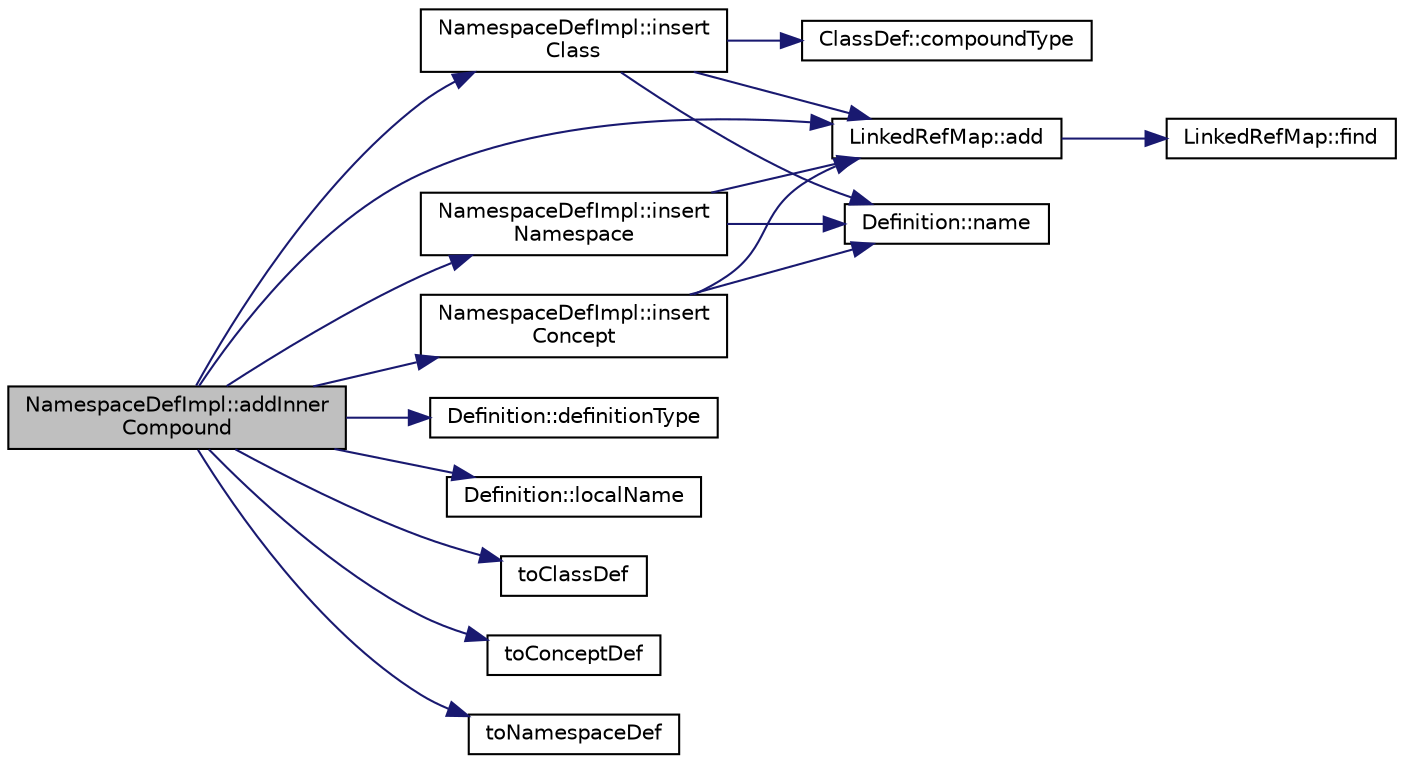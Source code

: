 digraph "NamespaceDefImpl::addInnerCompound"
{
 // LATEX_PDF_SIZE
  edge [fontname="Helvetica",fontsize="10",labelfontname="Helvetica",labelfontsize="10"];
  node [fontname="Helvetica",fontsize="10",shape=record];
  rankdir="LR";
  Node1 [label="NamespaceDefImpl::addInner\lCompound",height=0.2,width=0.4,color="black", fillcolor="grey75", style="filled", fontcolor="black",tooltip=" "];
  Node1 -> Node2 [color="midnightblue",fontsize="10",style="solid",fontname="Helvetica"];
  Node2 [label="LinkedRefMap::add",height=0.2,width=0.4,color="black", fillcolor="white", style="filled",URL="$classLinkedRefMap.html#a273fe87b60116a378346a858e11e4b6e",tooltip=" "];
  Node2 -> Node3 [color="midnightblue",fontsize="10",style="solid",fontname="Helvetica"];
  Node3 [label="LinkedRefMap::find",height=0.2,width=0.4,color="black", fillcolor="white", style="filled",URL="$classLinkedRefMap.html#a9f6506fe8d15e7f43f61929560a3c377",tooltip=" "];
  Node1 -> Node4 [color="midnightblue",fontsize="10",style="solid",fontname="Helvetica"];
  Node4 [label="Definition::definitionType",height=0.2,width=0.4,color="black", fillcolor="white", style="filled",URL="$classDefinition.html#a526c39074637d4b17a3f67df56d961ff",tooltip=" "];
  Node1 -> Node5 [color="midnightblue",fontsize="10",style="solid",fontname="Helvetica"];
  Node5 [label="NamespaceDefImpl::insert\lClass",height=0.2,width=0.4,color="black", fillcolor="white", style="filled",URL="$classNamespaceDefImpl.html#abdab8bd9e7ec5cdd788bb72fca20800c",tooltip=" "];
  Node5 -> Node2 [color="midnightblue",fontsize="10",style="solid",fontname="Helvetica"];
  Node5 -> Node6 [color="midnightblue",fontsize="10",style="solid",fontname="Helvetica"];
  Node6 [label="ClassDef::compoundType",height=0.2,width=0.4,color="black", fillcolor="white", style="filled",URL="$classClassDef.html#ae8ba915e00984129bcbbaa4efff48b00",tooltip=" "];
  Node5 -> Node7 [color="midnightblue",fontsize="10",style="solid",fontname="Helvetica"];
  Node7 [label="Definition::name",height=0.2,width=0.4,color="black", fillcolor="white", style="filled",URL="$classDefinition.html#a9374fedd7f64fea7e0e164302d1a9e61",tooltip=" "];
  Node1 -> Node8 [color="midnightblue",fontsize="10",style="solid",fontname="Helvetica"];
  Node8 [label="NamespaceDefImpl::insert\lConcept",height=0.2,width=0.4,color="black", fillcolor="white", style="filled",URL="$classNamespaceDefImpl.html#adf0792429190111979848f763ab16898",tooltip=" "];
  Node8 -> Node2 [color="midnightblue",fontsize="10",style="solid",fontname="Helvetica"];
  Node8 -> Node7 [color="midnightblue",fontsize="10",style="solid",fontname="Helvetica"];
  Node1 -> Node9 [color="midnightblue",fontsize="10",style="solid",fontname="Helvetica"];
  Node9 [label="NamespaceDefImpl::insert\lNamespace",height=0.2,width=0.4,color="black", fillcolor="white", style="filled",URL="$classNamespaceDefImpl.html#ac5cfb1eda350a6103986a89cb3880c91",tooltip=" "];
  Node9 -> Node2 [color="midnightblue",fontsize="10",style="solid",fontname="Helvetica"];
  Node9 -> Node7 [color="midnightblue",fontsize="10",style="solid",fontname="Helvetica"];
  Node1 -> Node10 [color="midnightblue",fontsize="10",style="solid",fontname="Helvetica"];
  Node10 [label="Definition::localName",height=0.2,width=0.4,color="black", fillcolor="white", style="filled",URL="$classDefinition.html#a668807a06c8aabd306d866954335a728",tooltip=" "];
  Node1 -> Node11 [color="midnightblue",fontsize="10",style="solid",fontname="Helvetica"];
  Node11 [label="toClassDef",height=0.2,width=0.4,color="black", fillcolor="white", style="filled",URL="$classdef_8cpp.html#ac7e9d22a4c24e745c1ab16d0af527da2",tooltip=" "];
  Node1 -> Node12 [color="midnightblue",fontsize="10",style="solid",fontname="Helvetica"];
  Node12 [label="toConceptDef",height=0.2,width=0.4,color="black", fillcolor="white", style="filled",URL="$conceptdef_8cpp.html#a8aca54b155c35ee664b836f60a6f3af3",tooltip=" "];
  Node1 -> Node13 [color="midnightblue",fontsize="10",style="solid",fontname="Helvetica"];
  Node13 [label="toNamespaceDef",height=0.2,width=0.4,color="black", fillcolor="white", style="filled",URL="$namespacedef_8cpp.html#ae303e4de18684cb3d0c72d936cc0654f",tooltip=" "];
}
